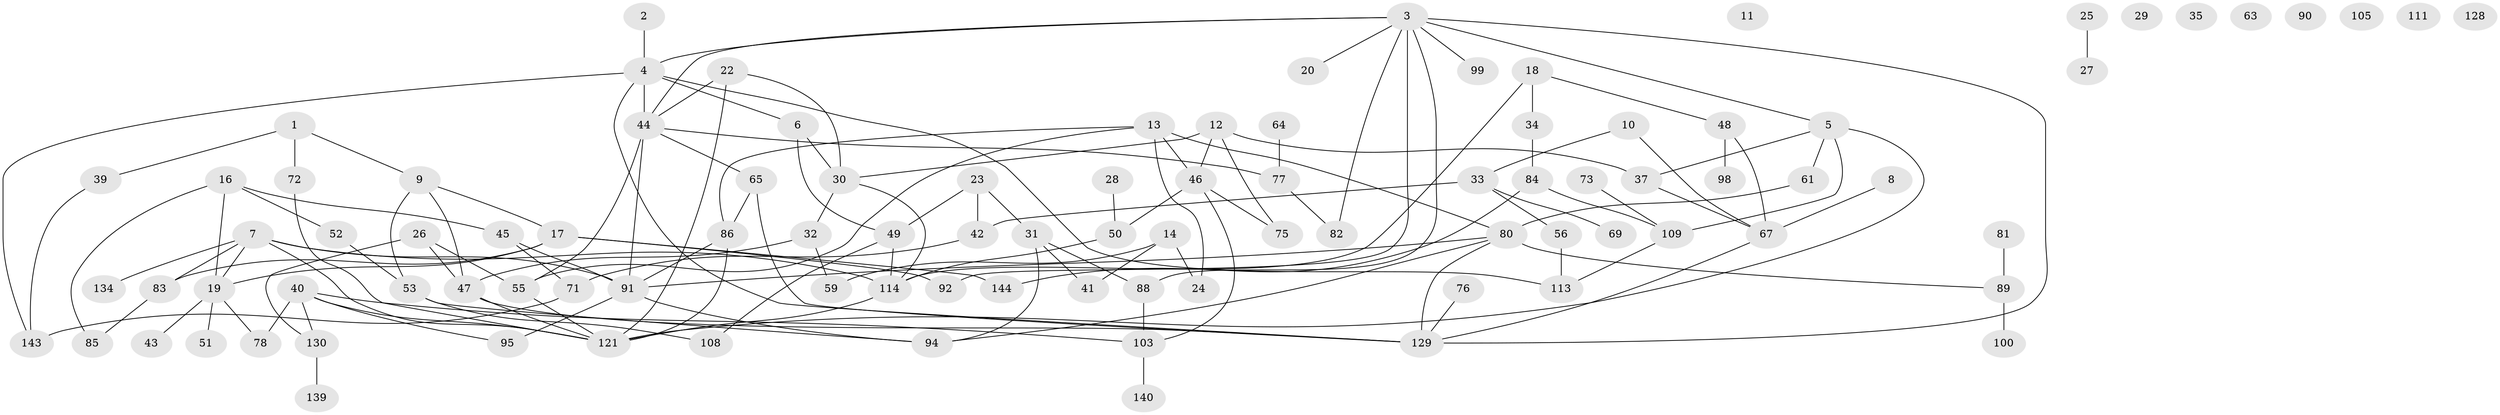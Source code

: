 // Generated by graph-tools (version 1.1) at 2025/23/03/03/25 07:23:24]
// undirected, 98 vertices, 141 edges
graph export_dot {
graph [start="1"]
  node [color=gray90,style=filled];
  1;
  2 [super="+87"];
  3 [super="+106"];
  4 [super="+60"];
  5 [super="+66"];
  6;
  7 [super="+38"];
  8;
  9 [super="+15"];
  10;
  11;
  12 [super="+107"];
  13 [super="+21"];
  14 [super="+116"];
  16 [super="+54"];
  17 [super="+133"];
  18;
  19 [super="+117"];
  20;
  22 [super="+137"];
  23 [super="+131"];
  24 [super="+36"];
  25;
  26 [super="+135"];
  27;
  28;
  29;
  30;
  31 [super="+118"];
  32 [super="+146"];
  33 [super="+57"];
  34;
  35;
  37 [super="+102"];
  39 [super="+123"];
  40 [super="+70"];
  41 [super="+74"];
  42;
  43;
  44 [super="+104"];
  45;
  46 [super="+124"];
  47 [super="+58"];
  48 [super="+122"];
  49 [super="+79"];
  50 [super="+97"];
  51;
  52 [super="+62"];
  53 [super="+132"];
  55 [super="+68"];
  56 [super="+96"];
  59;
  61;
  63;
  64;
  65;
  67 [super="+101"];
  69;
  71 [super="+119"];
  72;
  73;
  75;
  76;
  77 [super="+112"];
  78;
  80 [super="+120"];
  81;
  82;
  83;
  84 [super="+142"];
  85;
  86 [super="+93"];
  88 [super="+110"];
  89 [super="+125"];
  90;
  91 [super="+127"];
  92;
  94;
  95 [super="+138"];
  98;
  99;
  100;
  103 [super="+115"];
  105;
  108;
  109 [super="+126"];
  111;
  113;
  114 [super="+141"];
  121 [super="+136"];
  128;
  129 [super="+145"];
  130;
  134;
  139;
  140;
  143;
  144;
  1 -- 39;
  1 -- 72;
  1 -- 9;
  2 -- 4;
  3 -- 44;
  3 -- 82;
  3 -- 99;
  3 -- 129;
  3 -- 4;
  3 -- 5;
  3 -- 20;
  3 -- 92;
  3 -- 88;
  4 -- 129;
  4 -- 113;
  4 -- 6;
  4 -- 143;
  4 -- 44;
  5 -- 61;
  5 -- 121 [weight=2];
  5 -- 37;
  5 -- 109;
  6 -- 30;
  6 -- 49;
  7 -- 114;
  7 -- 19;
  7 -- 83;
  7 -- 134;
  7 -- 121;
  7 -- 91;
  8 -- 67;
  9 -- 53;
  9 -- 47;
  9 -- 17;
  10 -- 67;
  10 -- 33;
  12 -- 30;
  12 -- 46;
  12 -- 75;
  12 -- 37;
  13 -- 24;
  13 -- 55;
  13 -- 86;
  13 -- 80;
  13 -- 46;
  14 -- 24;
  14 -- 41;
  14 -- 59;
  16 -- 45;
  16 -- 85;
  16 -- 19;
  16 -- 52;
  17 -- 83;
  17 -- 144;
  17 -- 19;
  17 -- 92;
  18 -- 34;
  18 -- 48;
  18 -- 114;
  19 -- 43;
  19 -- 51;
  19 -- 78;
  22 -- 44;
  22 -- 121;
  22 -- 30;
  23 -- 49;
  23 -- 42;
  23 -- 31;
  25 -- 27;
  26 -- 55;
  26 -- 130;
  26 -- 47;
  28 -- 50;
  30 -- 114;
  30 -- 32;
  31 -- 94;
  31 -- 88;
  31 -- 41;
  32 -- 59;
  32 -- 47;
  33 -- 42;
  33 -- 56;
  33 -- 69;
  34 -- 84 [weight=2];
  37 -- 67;
  39 -- 143;
  40 -- 78;
  40 -- 103;
  40 -- 130;
  40 -- 121;
  40 -- 95;
  42 -- 71;
  44 -- 55;
  44 -- 65;
  44 -- 91;
  44 -- 77;
  45 -- 71;
  45 -- 91;
  46 -- 50;
  46 -- 75;
  46 -- 103;
  47 -- 129;
  47 -- 121;
  48 -- 98;
  48 -- 67;
  49 -- 108;
  49 -- 114;
  50 -- 114;
  52 -- 53;
  53 -- 108;
  53 -- 94;
  55 -- 121;
  56 -- 113;
  61 -- 80;
  64 -- 77;
  65 -- 86;
  65 -- 129;
  67 -- 129;
  71 -- 143;
  72 -- 121;
  73 -- 109;
  76 -- 129;
  77 -- 82;
  80 -- 89;
  80 -- 94;
  80 -- 91;
  80 -- 129;
  81 -- 89;
  83 -- 85;
  84 -- 144;
  84 -- 109;
  86 -- 91 [weight=2];
  86 -- 121;
  88 -- 103;
  89 -- 100;
  91 -- 94;
  91 -- 95;
  103 -- 140;
  109 -- 113;
  114 -- 121;
  130 -- 139;
}
